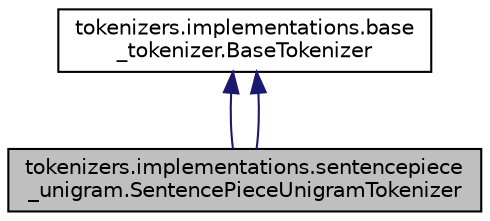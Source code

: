 digraph "tokenizers.implementations.sentencepiece_unigram.SentencePieceUnigramTokenizer"
{
 // LATEX_PDF_SIZE
  edge [fontname="Helvetica",fontsize="10",labelfontname="Helvetica",labelfontsize="10"];
  node [fontname="Helvetica",fontsize="10",shape=record];
  Node1 [label="tokenizers.implementations.sentencepiece\l_unigram.SentencePieceUnigramTokenizer",height=0.2,width=0.4,color="black", fillcolor="grey75", style="filled", fontcolor="black",tooltip=" "];
  Node2 -> Node1 [dir="back",color="midnightblue",fontsize="10",style="solid",fontname="Helvetica"];
  Node2 [label="tokenizers.implementations.base\l_tokenizer.BaseTokenizer",height=0.2,width=0.4,color="black", fillcolor="white", style="filled",URL="$classtokenizers_1_1implementations_1_1base__tokenizer_1_1BaseTokenizer.html",tooltip=" "];
  Node2 -> Node1 [dir="back",color="midnightblue",fontsize="10",style="solid",fontname="Helvetica"];
}
